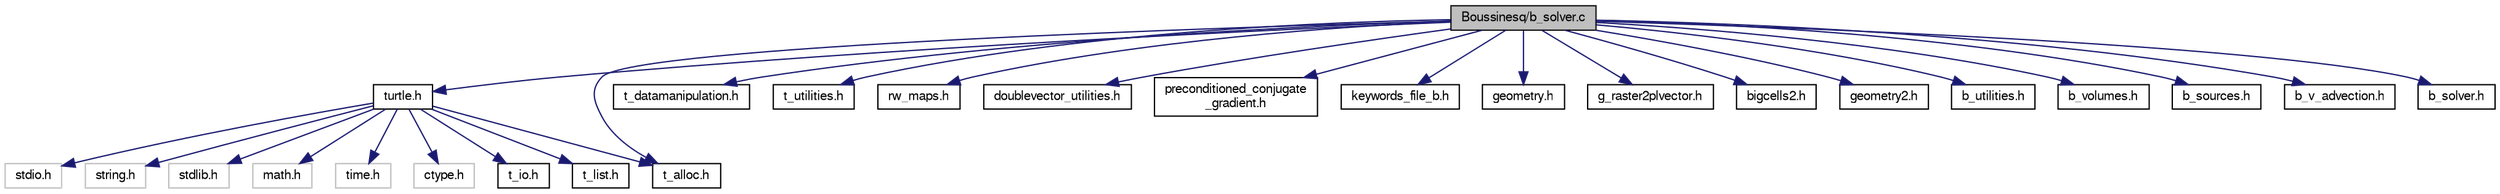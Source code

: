 digraph "Boussinesq/b_solver.c"
{
  bgcolor="transparent";
  edge [fontname="FreeSans",fontsize="10",labelfontname="FreeSans",labelfontsize="10"];
  node [fontname="FreeSans",fontsize="10",shape=record];
  Node1 [label="Boussinesq/b_solver.c",height=0.2,width=0.4,color="black", fillcolor="grey75", style="filled" fontcolor="black"];
  Node1 -> Node2 [color="midnightblue",fontsize="10",style="solid",fontname="FreeSans"];
  Node2 [label="turtle.h",height=0.2,width=0.4,color="black",URL="$turtle_8h.html"];
  Node2 -> Node3 [color="midnightblue",fontsize="10",style="solid",fontname="FreeSans"];
  Node3 [label="stdio.h",height=0.2,width=0.4,color="grey75"];
  Node2 -> Node4 [color="midnightblue",fontsize="10",style="solid",fontname="FreeSans"];
  Node4 [label="string.h",height=0.2,width=0.4,color="grey75"];
  Node2 -> Node5 [color="midnightblue",fontsize="10",style="solid",fontname="FreeSans"];
  Node5 [label="stdlib.h",height=0.2,width=0.4,color="grey75"];
  Node2 -> Node6 [color="midnightblue",fontsize="10",style="solid",fontname="FreeSans"];
  Node6 [label="math.h",height=0.2,width=0.4,color="grey75"];
  Node2 -> Node7 [color="midnightblue",fontsize="10",style="solid",fontname="FreeSans"];
  Node7 [label="time.h",height=0.2,width=0.4,color="grey75"];
  Node2 -> Node8 [color="midnightblue",fontsize="10",style="solid",fontname="FreeSans"];
  Node8 [label="ctype.h",height=0.2,width=0.4,color="grey75"];
  Node2 -> Node9 [color="midnightblue",fontsize="10",style="solid",fontname="FreeSans"];
  Node9 [label="t_alloc.h",height=0.2,width=0.4,color="black",URL="$t__alloc_8h.html"];
  Node2 -> Node10 [color="midnightblue",fontsize="10",style="solid",fontname="FreeSans"];
  Node10 [label="t_io.h",height=0.2,width=0.4,color="black",URL="$t__io_8h.html"];
  Node2 -> Node11 [color="midnightblue",fontsize="10",style="solid",fontname="FreeSans"];
  Node11 [label="t_list.h",height=0.2,width=0.4,color="black",URL="$t__list_8h.html"];
  Node1 -> Node9 [color="midnightblue",fontsize="10",style="solid",fontname="FreeSans"];
  Node1 -> Node12 [color="midnightblue",fontsize="10",style="solid",fontname="FreeSans"];
  Node12 [label="t_datamanipulation.h",height=0.2,width=0.4,color="black",URL="$t__datamanipulation_8h.html"];
  Node1 -> Node13 [color="midnightblue",fontsize="10",style="solid",fontname="FreeSans"];
  Node13 [label="t_utilities.h",height=0.2,width=0.4,color="black",URL="$t__utilities_8h.html"];
  Node1 -> Node14 [color="midnightblue",fontsize="10",style="solid",fontname="FreeSans"];
  Node14 [label="rw_maps.h",height=0.2,width=0.4,color="black",URL="$rw__maps_8h.html"];
  Node1 -> Node15 [color="midnightblue",fontsize="10",style="solid",fontname="FreeSans"];
  Node15 [label="doublevector_utilities.h",height=0.2,width=0.4,color="black",URL="$doublevector__utilities_8h.html"];
  Node1 -> Node16 [color="midnightblue",fontsize="10",style="solid",fontname="FreeSans"];
  Node16 [label="preconditioned_conjugate\l_gradient.h",height=0.2,width=0.4,color="black",URL="$preconditioned__conjugate__gradient_8h.html"];
  Node1 -> Node17 [color="midnightblue",fontsize="10",style="solid",fontname="FreeSans"];
  Node17 [label="keywords_file_b.h",height=0.2,width=0.4,color="black",URL="$keywords__file__b_8h.html"];
  Node1 -> Node18 [color="midnightblue",fontsize="10",style="solid",fontname="FreeSans"];
  Node18 [label="geometry.h",height=0.2,width=0.4,color="black",URL="$geometry_8h.html"];
  Node1 -> Node19 [color="midnightblue",fontsize="10",style="solid",fontname="FreeSans"];
  Node19 [label="g_raster2plvector.h",height=0.2,width=0.4,color="black",URL="$g__raster2plvector_8h.html"];
  Node1 -> Node20 [color="midnightblue",fontsize="10",style="solid",fontname="FreeSans"];
  Node20 [label="bigcells2.h",height=0.2,width=0.4,color="black",URL="$bigcells2_8h.html"];
  Node1 -> Node21 [color="midnightblue",fontsize="10",style="solid",fontname="FreeSans"];
  Node21 [label="geometry2.h",height=0.2,width=0.4,color="black",URL="$geometry2_8h.html"];
  Node1 -> Node22 [color="midnightblue",fontsize="10",style="solid",fontname="FreeSans"];
  Node22 [label="b_utilities.h",height=0.2,width=0.4,color="black",URL="$b__utilities_8h.html"];
  Node1 -> Node23 [color="midnightblue",fontsize="10",style="solid",fontname="FreeSans"];
  Node23 [label="b_volumes.h",height=0.2,width=0.4,color="black",URL="$b__volumes_8h.html"];
  Node1 -> Node24 [color="midnightblue",fontsize="10",style="solid",fontname="FreeSans"];
  Node24 [label="b_sources.h",height=0.2,width=0.4,color="black",URL="$b__sources_8h.html"];
  Node1 -> Node25 [color="midnightblue",fontsize="10",style="solid",fontname="FreeSans"];
  Node25 [label="b_v_advection.h",height=0.2,width=0.4,color="black",URL="$b__v__advection_8h.html"];
  Node1 -> Node26 [color="midnightblue",fontsize="10",style="solid",fontname="FreeSans"];
  Node26 [label="b_solver.h",height=0.2,width=0.4,color="black",URL="$b__solver_8h.html"];
}
